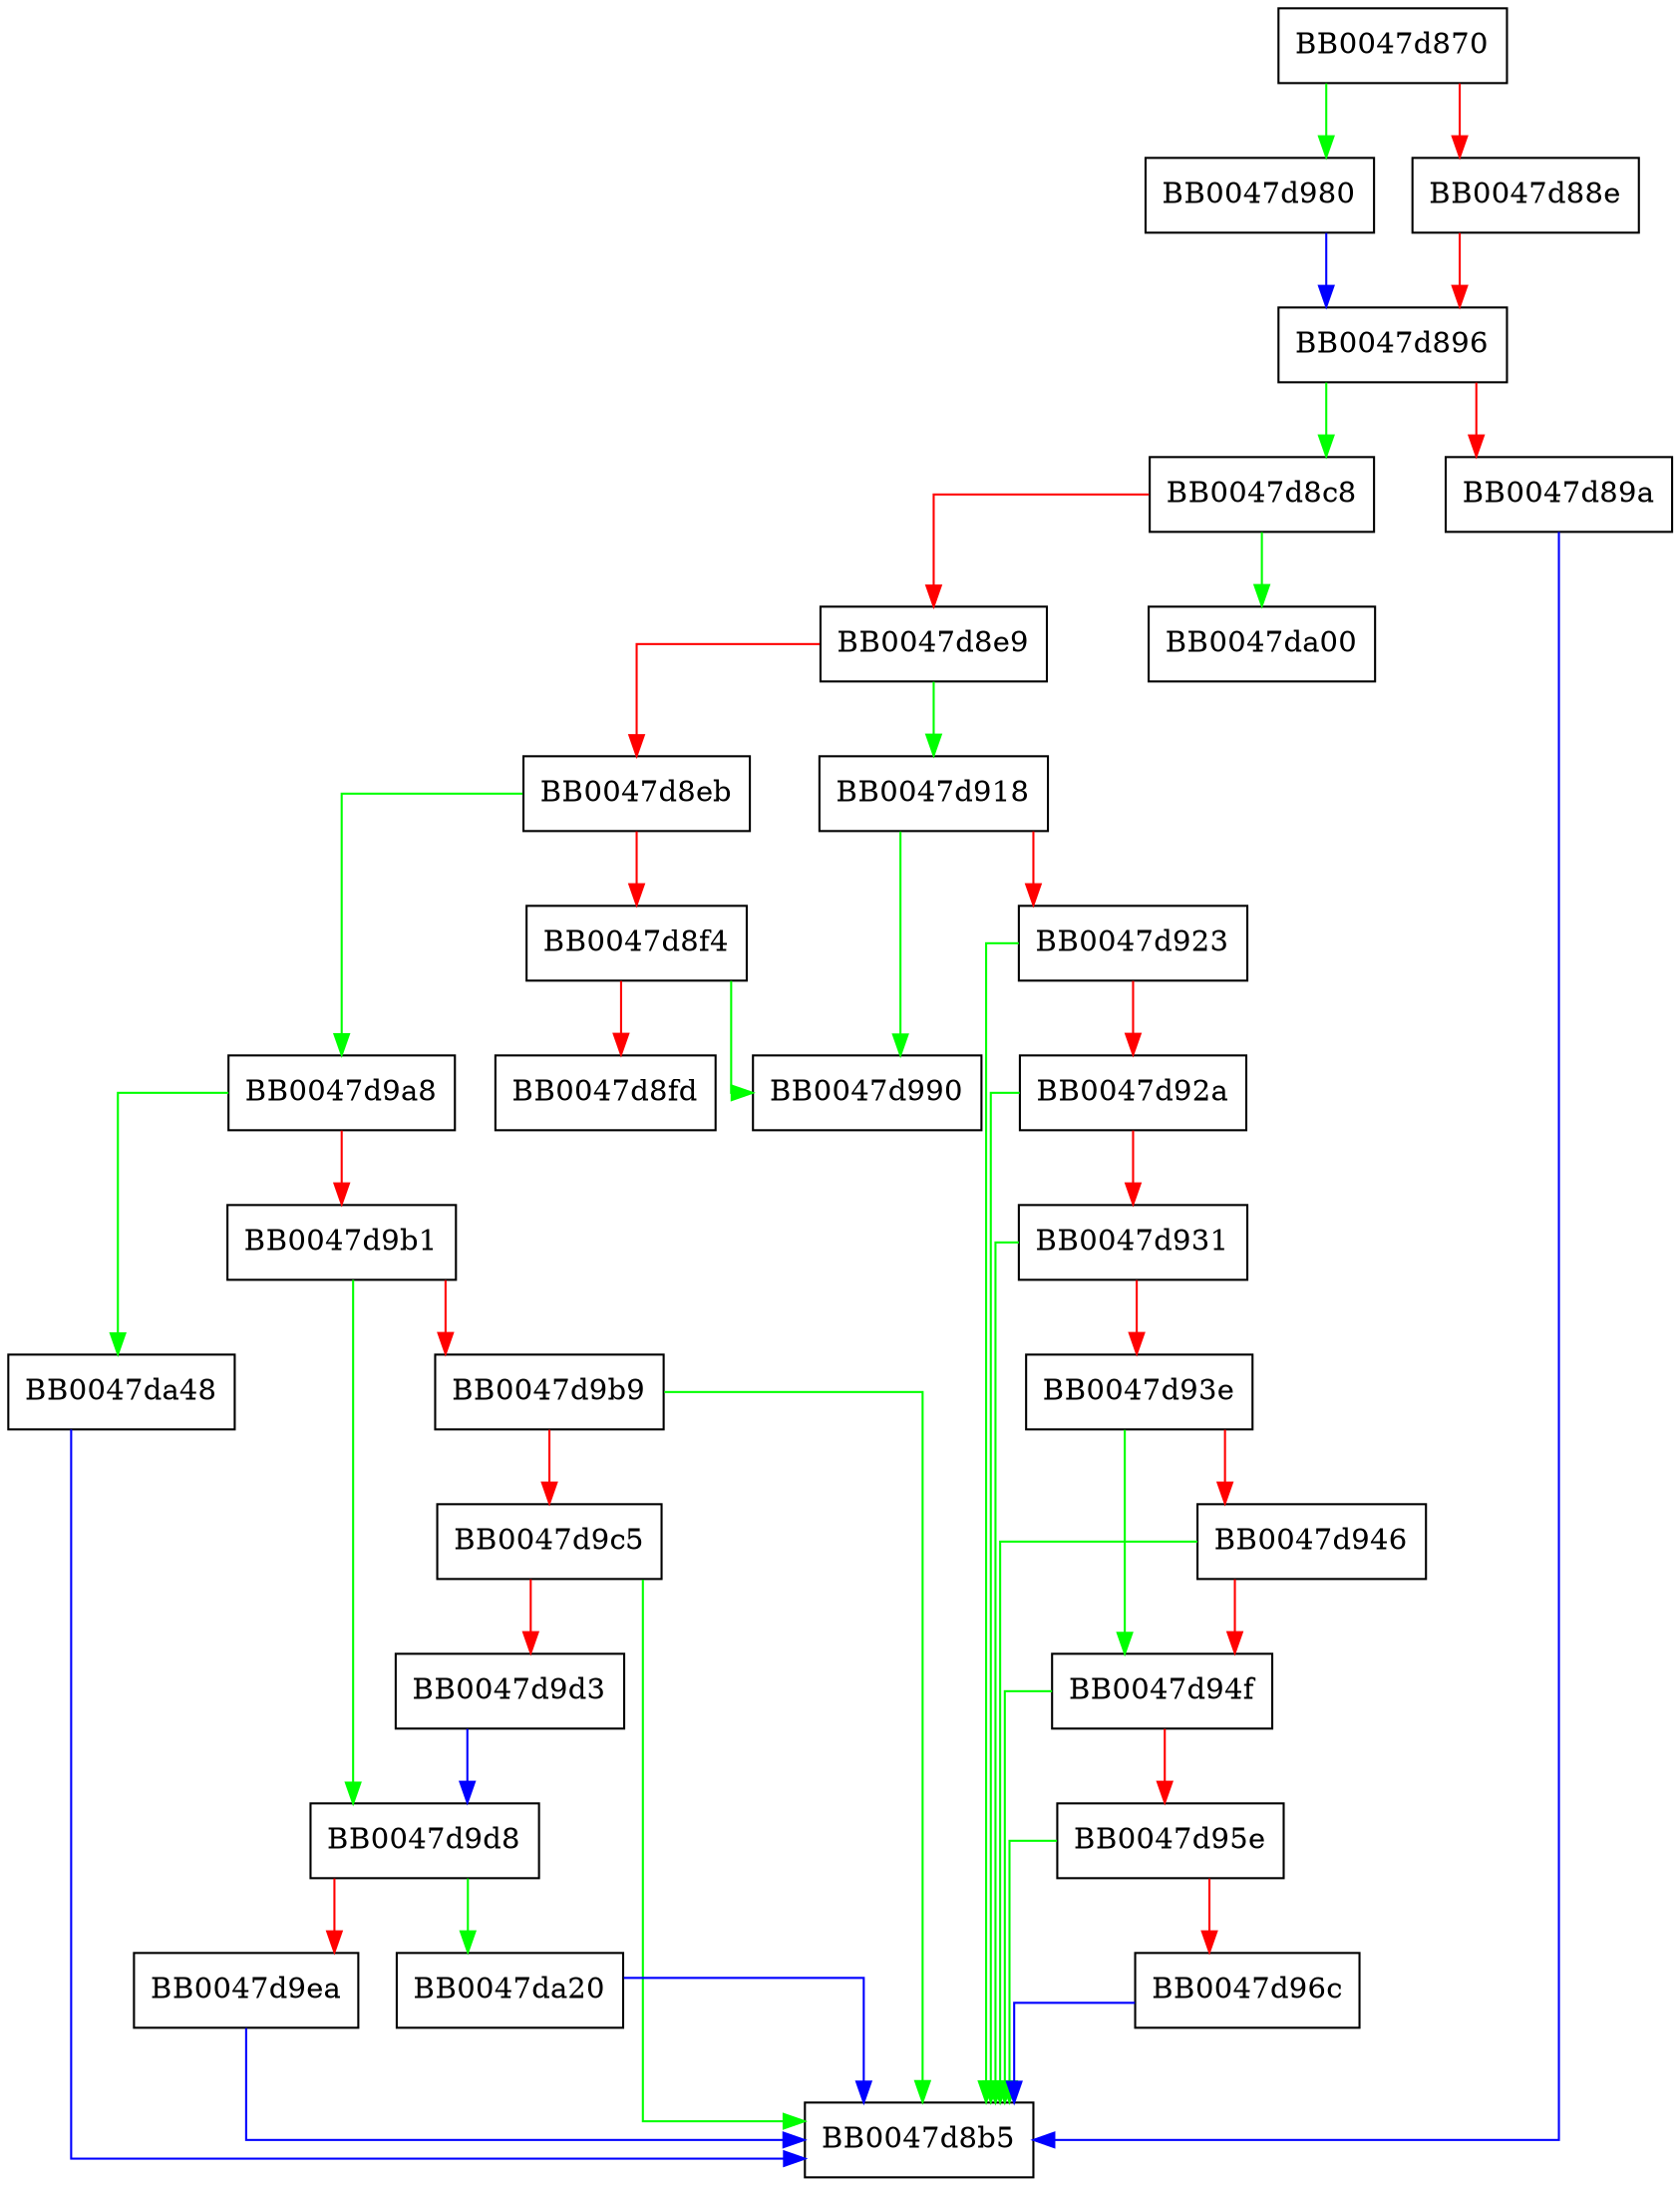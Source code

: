 digraph ssl_security_default_callback {
  node [shape="box"];
  graph [splines=ortho];
  BB0047d870 -> BB0047d980 [color="green"];
  BB0047d870 -> BB0047d88e [color="red"];
  BB0047d88e -> BB0047d896 [color="red"];
  BB0047d896 -> BB0047d8c8 [color="green"];
  BB0047d896 -> BB0047d89a [color="red"];
  BB0047d89a -> BB0047d8b5 [color="blue"];
  BB0047d8c8 -> BB0047da00 [color="green"];
  BB0047d8c8 -> BB0047d8e9 [color="red"];
  BB0047d8e9 -> BB0047d918 [color="green"];
  BB0047d8e9 -> BB0047d8eb [color="red"];
  BB0047d8eb -> BB0047d9a8 [color="green"];
  BB0047d8eb -> BB0047d8f4 [color="red"];
  BB0047d8f4 -> BB0047d990 [color="green"];
  BB0047d8f4 -> BB0047d8fd [color="red"];
  BB0047d918 -> BB0047d990 [color="green"];
  BB0047d918 -> BB0047d923 [color="red"];
  BB0047d923 -> BB0047d8b5 [color="green"];
  BB0047d923 -> BB0047d92a [color="red"];
  BB0047d92a -> BB0047d8b5 [color="green"];
  BB0047d92a -> BB0047d931 [color="red"];
  BB0047d931 -> BB0047d8b5 [color="green"];
  BB0047d931 -> BB0047d93e [color="red"];
  BB0047d93e -> BB0047d94f [color="green"];
  BB0047d93e -> BB0047d946 [color="red"];
  BB0047d946 -> BB0047d8b5 [color="green"];
  BB0047d946 -> BB0047d94f [color="red"];
  BB0047d94f -> BB0047d8b5 [color="green"];
  BB0047d94f -> BB0047d95e [color="red"];
  BB0047d95e -> BB0047d8b5 [color="green"];
  BB0047d95e -> BB0047d96c [color="red"];
  BB0047d96c -> BB0047d8b5 [color="blue"];
  BB0047d980 -> BB0047d896 [color="blue"];
  BB0047d9a8 -> BB0047da48 [color="green"];
  BB0047d9a8 -> BB0047d9b1 [color="red"];
  BB0047d9b1 -> BB0047d9d8 [color="green"];
  BB0047d9b1 -> BB0047d9b9 [color="red"];
  BB0047d9b9 -> BB0047d8b5 [color="green"];
  BB0047d9b9 -> BB0047d9c5 [color="red"];
  BB0047d9c5 -> BB0047d8b5 [color="green"];
  BB0047d9c5 -> BB0047d9d3 [color="red"];
  BB0047d9d3 -> BB0047d9d8 [color="blue"];
  BB0047d9d8 -> BB0047da20 [color="green"];
  BB0047d9d8 -> BB0047d9ea [color="red"];
  BB0047d9ea -> BB0047d8b5 [color="blue"];
  BB0047da20 -> BB0047d8b5 [color="blue"];
  BB0047da48 -> BB0047d8b5 [color="blue"];
}